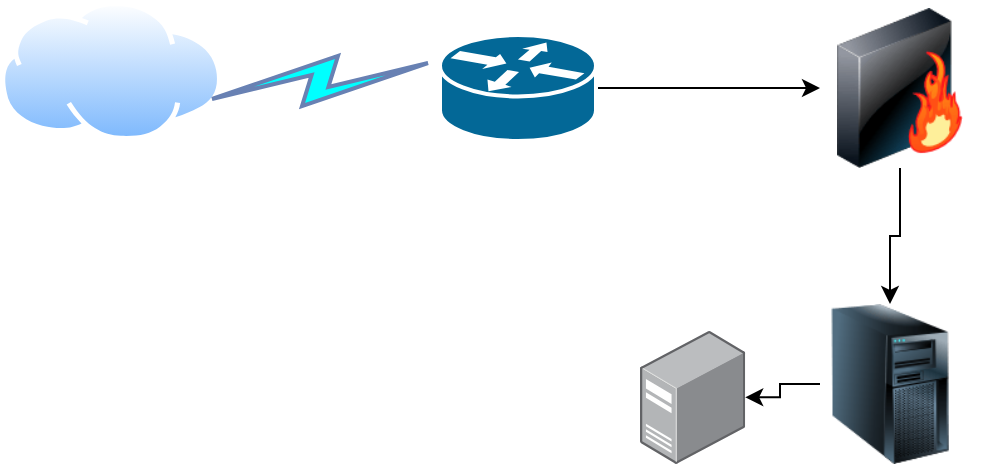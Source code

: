 <mxfile version="13.6.9" type="github">
  <diagram id="0njGj70ZVGsEx9qxfEH7" name="Page-1">
    <mxGraphModel dx="1278" dy="548" grid="1" gridSize="10" guides="1" tooltips="1" connect="1" arrows="1" fold="1" page="1" pageScale="1" pageWidth="827" pageHeight="1169" math="0" shadow="0">
      <root>
        <mxCell id="0" />
        <mxCell id="1" parent="0" />
        <mxCell id="aUdwk5-sAyRmMtRIr68c-1" value="" style="aspect=fixed;perimeter=ellipsePerimeter;html=1;align=center;shadow=0;dashed=0;spacingTop=3;image;image=img/lib/active_directory/internet_cloud.svg;" vertex="1" parent="1">
          <mxGeometry x="30" y="8.5" width="111.11" height="70" as="geometry" />
        </mxCell>
        <mxCell id="aUdwk5-sAyRmMtRIr68c-8" value="" style="edgeStyle=orthogonalEdgeStyle;rounded=0;orthogonalLoop=1;jettySize=auto;html=1;fillColor=#00FFFF;" edge="1" parent="1" source="aUdwk5-sAyRmMtRIr68c-4" target="aUdwk5-sAyRmMtRIr68c-7">
          <mxGeometry relative="1" as="geometry" />
        </mxCell>
        <mxCell id="aUdwk5-sAyRmMtRIr68c-4" value="" style="shape=mxgraph.cisco.routers.router;html=1;pointerEvents=1;dashed=0;fillColor=#036897;strokeColor=#ffffff;strokeWidth=2;verticalLabelPosition=bottom;verticalAlign=top;align=center;outlineConnect=0;" vertex="1" parent="1">
          <mxGeometry x="250" y="25.5" width="78" height="53" as="geometry" />
        </mxCell>
        <mxCell id="aUdwk5-sAyRmMtRIr68c-6" value="" style="html=1;outlineConnect=0;fillColor=#00FFFF;strokeColor=#6881B3;gradientColor=none;gradientDirection=north;strokeWidth=2;shape=mxgraph.networks.comm_link_edge;html=1;" edge="1" parent="1">
          <mxGeometry width="100" height="100" relative="1" as="geometry">
            <mxPoint x="130" y="58.5" as="sourcePoint" />
            <mxPoint x="250" y="38.5" as="targetPoint" />
            <Array as="points">
              <mxPoint x="180" y="28.5" />
            </Array>
          </mxGeometry>
        </mxCell>
        <mxCell id="aUdwk5-sAyRmMtRIr68c-10" value="" style="edgeStyle=orthogonalEdgeStyle;rounded=0;orthogonalLoop=1;jettySize=auto;html=1;fillColor=#00FFFF;" edge="1" parent="1" source="aUdwk5-sAyRmMtRIr68c-7" target="aUdwk5-sAyRmMtRIr68c-9">
          <mxGeometry relative="1" as="geometry" />
        </mxCell>
        <mxCell id="aUdwk5-sAyRmMtRIr68c-7" value="" style="image;html=1;image=img/lib/clip_art/networking/Firewall-page1_128x128.png" vertex="1" parent="1">
          <mxGeometry x="440" y="12" width="80" height="80" as="geometry" />
        </mxCell>
        <mxCell id="aUdwk5-sAyRmMtRIr68c-12" value="" style="edgeStyle=orthogonalEdgeStyle;rounded=0;orthogonalLoop=1;jettySize=auto;html=1;fillColor=#00FFFF;" edge="1" parent="1" source="aUdwk5-sAyRmMtRIr68c-9" target="aUdwk5-sAyRmMtRIr68c-11">
          <mxGeometry relative="1" as="geometry" />
        </mxCell>
        <mxCell id="aUdwk5-sAyRmMtRIr68c-9" value="" style="image;html=1;image=img/lib/clip_art/computers/Server_Tower_128x128.png" vertex="1" parent="1">
          <mxGeometry x="440" y="160" width="70" height="80" as="geometry" />
        </mxCell>
        <mxCell id="aUdwk5-sAyRmMtRIr68c-11" value="" style="points=[];aspect=fixed;html=1;align=center;shadow=0;dashed=0;image;image=img/lib/allied_telesis/computer_and_terminals/Server_Desktop.svg;" vertex="1" parent="1">
          <mxGeometry x="350" y="173.32" width="52.6" height="66.68" as="geometry" />
        </mxCell>
      </root>
    </mxGraphModel>
  </diagram>
</mxfile>
